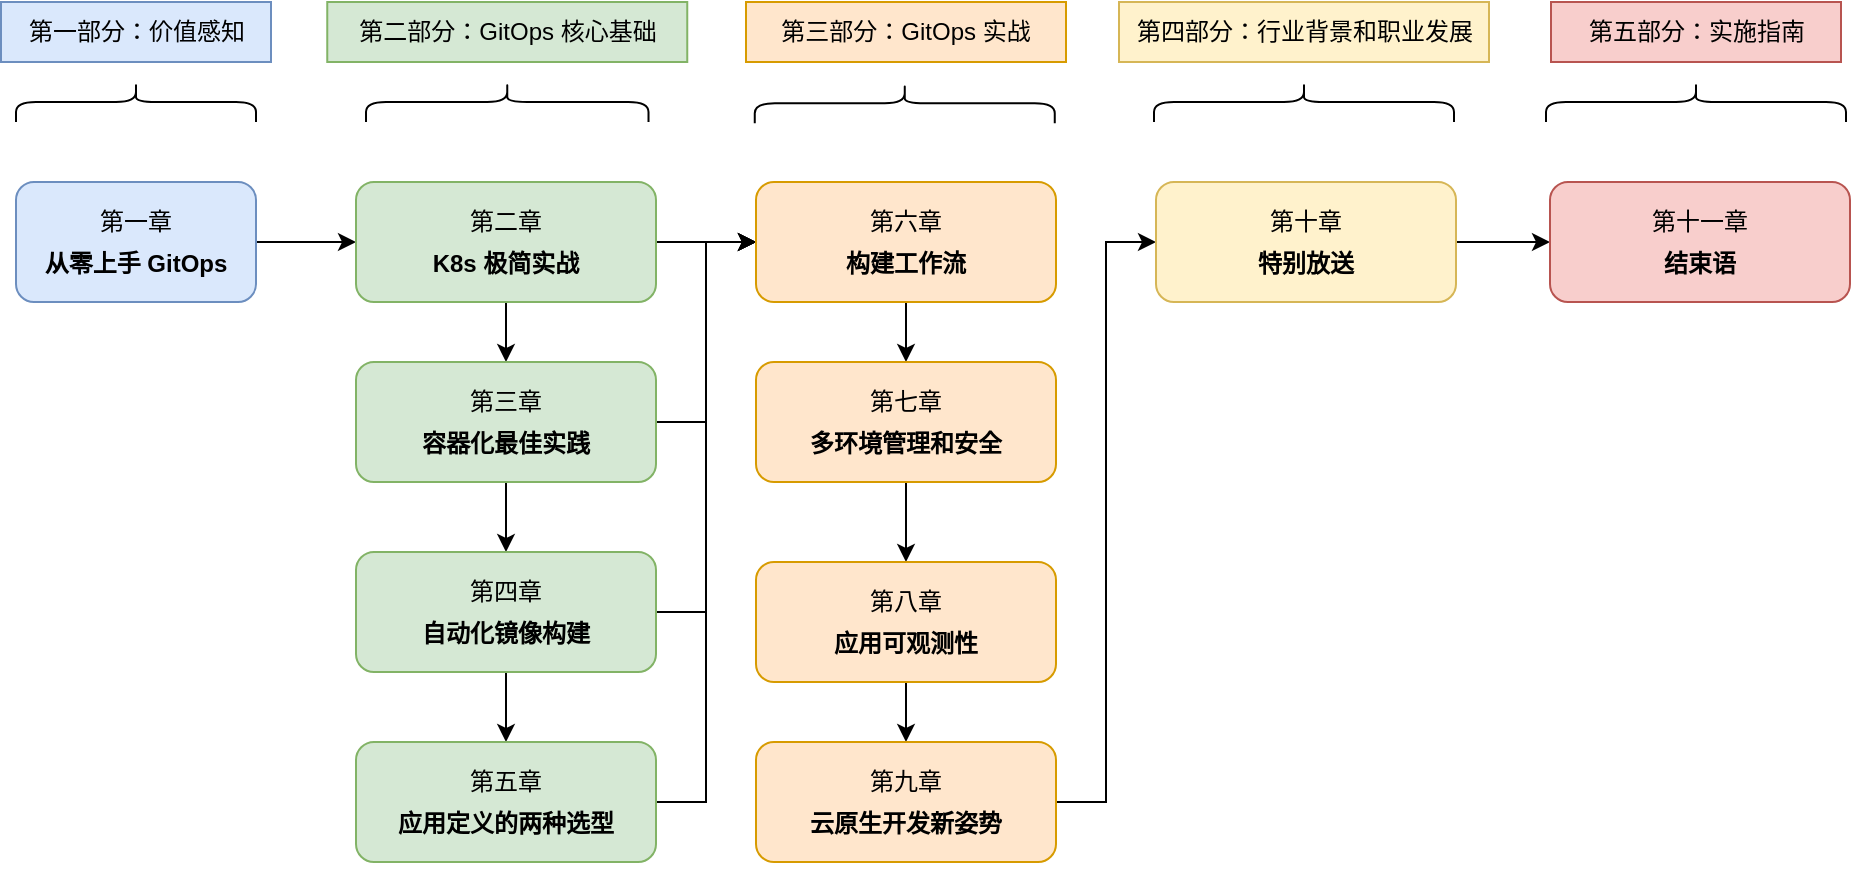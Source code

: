 <mxfile version="20.3.0" type="device"><diagram id="L_6S5DjI4np8BJCgAb16" name="第 1 页"><mxGraphModel dx="1106" dy="720" grid="1" gridSize="10" guides="1" tooltips="1" connect="1" arrows="1" fold="1" page="1" pageScale="1" pageWidth="827" pageHeight="1169" math="0" shadow="0"><root><mxCell id="0"/><mxCell id="1" parent="0"/><mxCell id="6hqOu9gV4sG0XT4e_d4R-31" style="edgeStyle=orthogonalEdgeStyle;rounded=0;orthogonalLoop=1;jettySize=auto;html=1;exitX=1;exitY=0.5;exitDx=0;exitDy=0;entryX=0;entryY=0.5;entryDx=0;entryDy=0;curved=1;" edge="1" parent="1" source="6hqOu9gV4sG0XT4e_d4R-1" target="6hqOu9gV4sG0XT4e_d4R-2"><mxGeometry relative="1" as="geometry"/></mxCell><mxCell id="6hqOu9gV4sG0XT4e_d4R-1" value="&lt;p style=&quot;line-height: 1.7;&quot;&gt;第一章&lt;br&gt;&lt;b&gt;从零上手 GitOps&lt;/b&gt;&lt;/p&gt;" style="rounded=1;whiteSpace=wrap;html=1;fillColor=#dae8fc;strokeColor=#6c8ebf;" vertex="1" parent="1"><mxGeometry x="50" y="340" width="120" height="60" as="geometry"/></mxCell><mxCell id="6hqOu9gV4sG0XT4e_d4R-44" style="edgeStyle=orthogonalEdgeStyle;rounded=0;orthogonalLoop=1;jettySize=auto;html=1;exitX=1;exitY=0.5;exitDx=0;exitDy=0;entryX=0;entryY=0.5;entryDx=0;entryDy=0;" edge="1" parent="1" source="6hqOu9gV4sG0XT4e_d4R-2" target="6hqOu9gV4sG0XT4e_d4R-19"><mxGeometry relative="1" as="geometry"/></mxCell><mxCell id="6hqOu9gV4sG0XT4e_d4R-48" style="edgeStyle=orthogonalEdgeStyle;rounded=0;orthogonalLoop=1;jettySize=auto;html=1;exitX=0.5;exitY=1;exitDx=0;exitDy=0;" edge="1" parent="1" source="6hqOu9gV4sG0XT4e_d4R-2" target="6hqOu9gV4sG0XT4e_d4R-3"><mxGeometry relative="1" as="geometry"/></mxCell><mxCell id="6hqOu9gV4sG0XT4e_d4R-2" value="&lt;p style=&quot;line-height: 1.7;&quot;&gt;第二章&lt;br&gt;&lt;b&gt;K8s 极简实战&lt;/b&gt;&lt;/p&gt;" style="rounded=1;whiteSpace=wrap;html=1;fillColor=#d5e8d4;strokeColor=#82b366;" vertex="1" parent="1"><mxGeometry x="220" y="340" width="150" height="60" as="geometry"/></mxCell><mxCell id="6hqOu9gV4sG0XT4e_d4R-45" style="edgeStyle=orthogonalEdgeStyle;rounded=0;orthogonalLoop=1;jettySize=auto;html=1;exitX=1;exitY=0.5;exitDx=0;exitDy=0;entryX=0;entryY=0.5;entryDx=0;entryDy=0;" edge="1" parent="1" source="6hqOu9gV4sG0XT4e_d4R-3" target="6hqOu9gV4sG0XT4e_d4R-19"><mxGeometry relative="1" as="geometry"><mxPoint x="420" y="370" as="targetPoint"/></mxGeometry></mxCell><mxCell id="6hqOu9gV4sG0XT4e_d4R-49" style="edgeStyle=orthogonalEdgeStyle;rounded=0;orthogonalLoop=1;jettySize=auto;html=1;exitX=0.5;exitY=1;exitDx=0;exitDy=0;entryX=0.5;entryY=0;entryDx=0;entryDy=0;" edge="1" parent="1" source="6hqOu9gV4sG0XT4e_d4R-3" target="6hqOu9gV4sG0XT4e_d4R-4"><mxGeometry relative="1" as="geometry"/></mxCell><mxCell id="6hqOu9gV4sG0XT4e_d4R-3" value="&lt;p style=&quot;line-height: 1.7;&quot;&gt;第三章&lt;br&gt;&lt;b&gt;容器化最佳实践&lt;/b&gt;&lt;/p&gt;" style="rounded=1;whiteSpace=wrap;html=1;fillColor=#d5e8d4;strokeColor=#82b366;" vertex="1" parent="1"><mxGeometry x="220" y="430" width="150" height="60" as="geometry"/></mxCell><mxCell id="6hqOu9gV4sG0XT4e_d4R-46" style="edgeStyle=orthogonalEdgeStyle;rounded=0;orthogonalLoop=1;jettySize=auto;html=1;exitX=1;exitY=0.5;exitDx=0;exitDy=0;entryX=0;entryY=0.5;entryDx=0;entryDy=0;" edge="1" parent="1" source="6hqOu9gV4sG0XT4e_d4R-4" target="6hqOu9gV4sG0XT4e_d4R-19"><mxGeometry relative="1" as="geometry"/></mxCell><mxCell id="6hqOu9gV4sG0XT4e_d4R-50" style="edgeStyle=orthogonalEdgeStyle;rounded=0;orthogonalLoop=1;jettySize=auto;html=1;exitX=0.5;exitY=1;exitDx=0;exitDy=0;entryX=0.5;entryY=0;entryDx=0;entryDy=0;" edge="1" parent="1" source="6hqOu9gV4sG0XT4e_d4R-4" target="6hqOu9gV4sG0XT4e_d4R-5"><mxGeometry relative="1" as="geometry"/></mxCell><mxCell id="6hqOu9gV4sG0XT4e_d4R-4" value="&lt;p style=&quot;line-height: 1.7;&quot;&gt;第四章&lt;br&gt;&lt;b&gt;自动化镜像构建&lt;/b&gt;&lt;/p&gt;" style="rounded=1;whiteSpace=wrap;html=1;fillColor=#d5e8d4;strokeColor=#82b366;" vertex="1" parent="1"><mxGeometry x="220" y="525" width="150" height="60" as="geometry"/></mxCell><mxCell id="6hqOu9gV4sG0XT4e_d4R-47" style="edgeStyle=orthogonalEdgeStyle;rounded=0;orthogonalLoop=1;jettySize=auto;html=1;exitX=1;exitY=0.5;exitDx=0;exitDy=0;entryX=0;entryY=0.5;entryDx=0;entryDy=0;" edge="1" parent="1" source="6hqOu9gV4sG0XT4e_d4R-5" target="6hqOu9gV4sG0XT4e_d4R-19"><mxGeometry relative="1" as="geometry"/></mxCell><mxCell id="6hqOu9gV4sG0XT4e_d4R-5" value="&lt;p style=&quot;line-height: 1.7;&quot;&gt;第五章&lt;br&gt;&lt;b&gt;应用定义的两种选型&lt;/b&gt;&lt;/p&gt;" style="rounded=1;whiteSpace=wrap;html=1;fillColor=#d5e8d4;strokeColor=#82b366;" vertex="1" parent="1"><mxGeometry x="220" y="620" width="150" height="60" as="geometry"/></mxCell><mxCell id="6hqOu9gV4sG0XT4e_d4R-13" value="" style="shape=curlyBracket;whiteSpace=wrap;html=1;rounded=1;flipH=1;rotation=-90;" vertex="1" parent="1"><mxGeometry x="100" y="240" width="20" height="120" as="geometry"/></mxCell><mxCell id="6hqOu9gV4sG0XT4e_d4R-14" value="第一部分：价值感知" style="text;html=1;strokeColor=#6c8ebf;fillColor=#dae8fc;align=center;verticalAlign=middle;whiteSpace=wrap;rounded=0;" vertex="1" parent="1"><mxGeometry x="42.5" y="250" width="135" height="30" as="geometry"/></mxCell><mxCell id="6hqOu9gV4sG0XT4e_d4R-15" value="" style="shape=curlyBracket;whiteSpace=wrap;html=1;rounded=1;flipH=1;rotation=-90;" vertex="1" parent="1"><mxGeometry x="285.63" y="229.38" width="20" height="141.25" as="geometry"/></mxCell><mxCell id="6hqOu9gV4sG0XT4e_d4R-16" value="第二部分：GitOps 核心基础" style="text;html=1;strokeColor=#82b366;fillColor=#d5e8d4;align=center;verticalAlign=middle;whiteSpace=wrap;rounded=0;" vertex="1" parent="1"><mxGeometry x="205.63" y="250" width="180" height="30" as="geometry"/></mxCell><mxCell id="6hqOu9gV4sG0XT4e_d4R-18" value="第三部分：GitOps 实战" style="text;html=1;strokeColor=#d79b00;fillColor=#ffe6cc;align=center;verticalAlign=middle;whiteSpace=wrap;rounded=0;" vertex="1" parent="1"><mxGeometry x="415" y="250" width="160" height="30" as="geometry"/></mxCell><mxCell id="6hqOu9gV4sG0XT4e_d4R-51" style="edgeStyle=orthogonalEdgeStyle;rounded=0;orthogonalLoop=1;jettySize=auto;html=1;exitX=0.5;exitY=1;exitDx=0;exitDy=0;" edge="1" parent="1" source="6hqOu9gV4sG0XT4e_d4R-19" target="6hqOu9gV4sG0XT4e_d4R-20"><mxGeometry relative="1" as="geometry"/></mxCell><mxCell id="6hqOu9gV4sG0XT4e_d4R-19" value="&lt;p style=&quot;line-height: 1.7;&quot;&gt;第六章&lt;br&gt;&lt;b&gt;构建工作流&lt;/b&gt;&lt;/p&gt;" style="rounded=1;whiteSpace=wrap;html=1;fillColor=#ffe6cc;strokeColor=#d79b00;" vertex="1" parent="1"><mxGeometry x="420" y="340" width="150" height="60" as="geometry"/></mxCell><mxCell id="6hqOu9gV4sG0XT4e_d4R-52" style="edgeStyle=orthogonalEdgeStyle;rounded=0;orthogonalLoop=1;jettySize=auto;html=1;exitX=0.5;exitY=1;exitDx=0;exitDy=0;" edge="1" parent="1" source="6hqOu9gV4sG0XT4e_d4R-20" target="6hqOu9gV4sG0XT4e_d4R-21"><mxGeometry relative="1" as="geometry"/></mxCell><mxCell id="6hqOu9gV4sG0XT4e_d4R-20" value="&lt;p style=&quot;line-height: 1.7;&quot;&gt;第七章&lt;br&gt;&lt;b&gt;多环境管理和安全&lt;/b&gt;&lt;/p&gt;" style="rounded=1;whiteSpace=wrap;html=1;fillColor=#ffe6cc;strokeColor=#d79b00;" vertex="1" parent="1"><mxGeometry x="420" y="430" width="150" height="60" as="geometry"/></mxCell><mxCell id="6hqOu9gV4sG0XT4e_d4R-53" style="edgeStyle=orthogonalEdgeStyle;rounded=0;orthogonalLoop=1;jettySize=auto;html=1;exitX=0.5;exitY=1;exitDx=0;exitDy=0;entryX=0.5;entryY=0;entryDx=0;entryDy=0;" edge="1" parent="1" source="6hqOu9gV4sG0XT4e_d4R-21" target="6hqOu9gV4sG0XT4e_d4R-22"><mxGeometry relative="1" as="geometry"/></mxCell><mxCell id="6hqOu9gV4sG0XT4e_d4R-21" value="&lt;p style=&quot;line-height: 1.7;&quot;&gt;第八章&lt;br&gt;&lt;b&gt;应用可观测性&lt;/b&gt;&lt;/p&gt;" style="rounded=1;whiteSpace=wrap;html=1;fillColor=#ffe6cc;strokeColor=#d79b00;" vertex="1" parent="1"><mxGeometry x="420" y="530" width="150" height="60" as="geometry"/></mxCell><mxCell id="6hqOu9gV4sG0XT4e_d4R-54" style="edgeStyle=orthogonalEdgeStyle;rounded=0;orthogonalLoop=1;jettySize=auto;html=1;exitX=1;exitY=0.5;exitDx=0;exitDy=0;entryX=0;entryY=0.5;entryDx=0;entryDy=0;" edge="1" parent="1" source="6hqOu9gV4sG0XT4e_d4R-22" target="6hqOu9gV4sG0XT4e_d4R-23"><mxGeometry relative="1" as="geometry"/></mxCell><mxCell id="6hqOu9gV4sG0XT4e_d4R-22" value="&lt;p style=&quot;line-height: 1.7;&quot;&gt;第九章&lt;br&gt;&lt;b&gt;云原生开发新姿势&lt;/b&gt;&lt;/p&gt;" style="rounded=1;whiteSpace=wrap;html=1;fillColor=#ffe6cc;strokeColor=#d79b00;" vertex="1" parent="1"><mxGeometry x="420" y="620" width="150" height="60" as="geometry"/></mxCell><mxCell id="6hqOu9gV4sG0XT4e_d4R-55" style="edgeStyle=orthogonalEdgeStyle;rounded=0;orthogonalLoop=1;jettySize=auto;html=1;exitX=1;exitY=0.5;exitDx=0;exitDy=0;entryX=0;entryY=0.5;entryDx=0;entryDy=0;" edge="1" parent="1" source="6hqOu9gV4sG0XT4e_d4R-23" target="6hqOu9gV4sG0XT4e_d4R-24"><mxGeometry relative="1" as="geometry"/></mxCell><mxCell id="6hqOu9gV4sG0XT4e_d4R-23" value="&lt;p style=&quot;line-height: 1.7;&quot;&gt;第十章&lt;br&gt;&lt;b&gt;特别放送&lt;/b&gt;&lt;/p&gt;" style="rounded=1;whiteSpace=wrap;html=1;fillColor=#fff2cc;strokeColor=#d6b656;" vertex="1" parent="1"><mxGeometry x="620" y="340" width="150" height="60" as="geometry"/></mxCell><mxCell id="6hqOu9gV4sG0XT4e_d4R-24" value="&lt;p style=&quot;line-height: 1.7;&quot;&gt;第十一章&lt;br&gt;&lt;b&gt;结束语&lt;/b&gt;&lt;/p&gt;" style="rounded=1;whiteSpace=wrap;html=1;fillColor=#f8cecc;strokeColor=#b85450;" vertex="1" parent="1"><mxGeometry x="817" y="340" width="150" height="60" as="geometry"/></mxCell><mxCell id="6hqOu9gV4sG0XT4e_d4R-27" value="" style="shape=curlyBracket;whiteSpace=wrap;html=1;rounded=1;flipH=1;rotation=-90;" vertex="1" parent="1"><mxGeometry x="684" y="225" width="20" height="150" as="geometry"/></mxCell><mxCell id="6hqOu9gV4sG0XT4e_d4R-28" value="第四部分：行业背景和职业发展" style="text;html=1;strokeColor=#d6b656;fillColor=#fff2cc;align=center;verticalAlign=middle;whiteSpace=wrap;rounded=0;" vertex="1" parent="1"><mxGeometry x="601.5" y="250" width="185" height="30" as="geometry"/></mxCell><mxCell id="6hqOu9gV4sG0XT4e_d4R-29" value="" style="shape=curlyBracket;whiteSpace=wrap;html=1;rounded=1;flipH=1;rotation=-90;" vertex="1" parent="1"><mxGeometry x="880" y="225" width="20" height="150" as="geometry"/></mxCell><mxCell id="6hqOu9gV4sG0XT4e_d4R-30" value="第五部分：实施指南" style="text;html=1;strokeColor=#b85450;fillColor=#f8cecc;align=center;verticalAlign=middle;whiteSpace=wrap;rounded=0;" vertex="1" parent="1"><mxGeometry x="817.5" y="250" width="145" height="30" as="geometry"/></mxCell><mxCell id="6hqOu9gV4sG0XT4e_d4R-56" value="" style="shape=curlyBracket;whiteSpace=wrap;html=1;rounded=1;flipH=1;rotation=-90;" vertex="1" parent="1"><mxGeometry x="484.38" y="225.63" width="20" height="150" as="geometry"/></mxCell></root></mxGraphModel></diagram></mxfile>